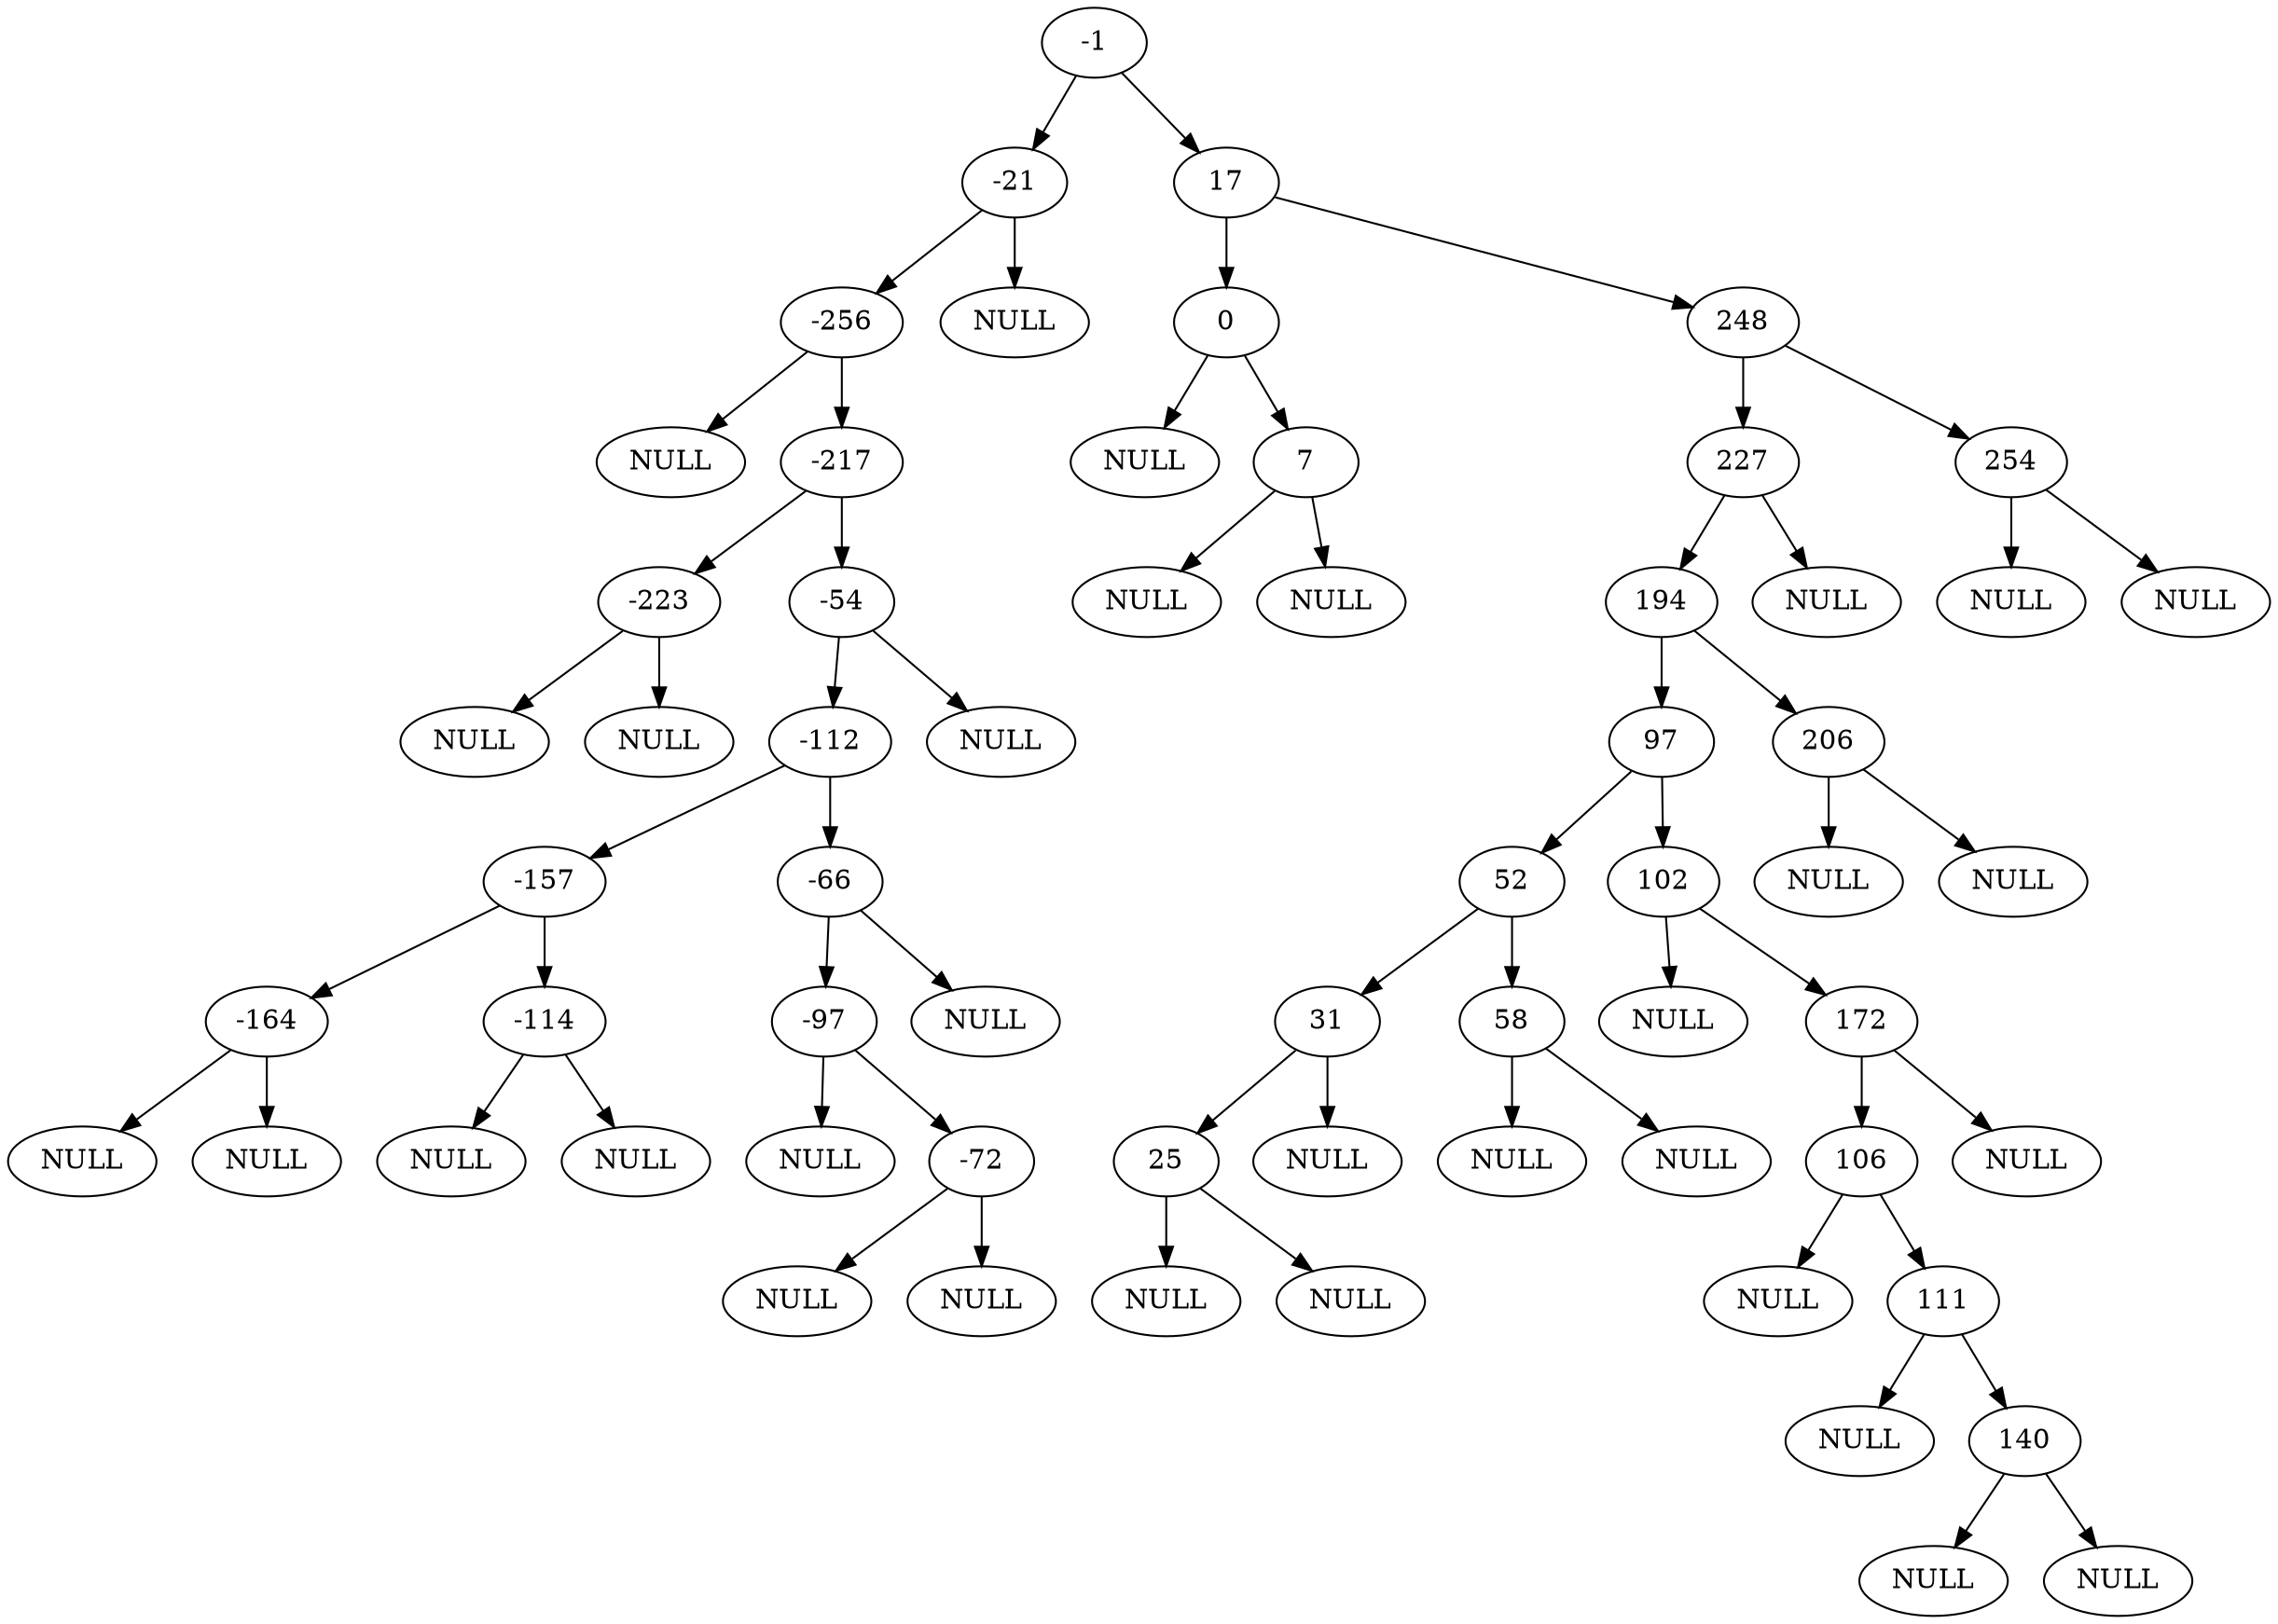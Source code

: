 digraph "Binary Search Tree" {
	-1 [label=-1]
	-21 [label=-21]
	-256 [label=-256]
	"-256-L" [label=NULL]
	-256 -> "-256-L"
	-217 [label=-217]
	-223 [label=-223]
	"-223-L" [label=NULL]
	-223 -> "-223-L"
	"-223-R" [label=NULL]
	-223 -> "-223-R"
	-217 -> -223
	-54 [label=-54]
	-112 [label=-112]
	-157 [label=-157]
	-164 [label=-164]
	"-164-L" [label=NULL]
	-164 -> "-164-L"
	"-164-R" [label=NULL]
	-164 -> "-164-R"
	-157 -> -164
	-114 [label=-114]
	"-114-L" [label=NULL]
	-114 -> "-114-L"
	"-114-R" [label=NULL]
	-114 -> "-114-R"
	-157 -> -114
	-112 -> -157
	-66 [label=-66]
	-97 [label=-97]
	"-97-L" [label=NULL]
	-97 -> "-97-L"
	-72 [label=-72]
	"-72-L" [label=NULL]
	-72 -> "-72-L"
	"-72-R" [label=NULL]
	-72 -> "-72-R"
	-97 -> -72
	-66 -> -97
	"-66-R" [label=NULL]
	-66 -> "-66-R"
	-112 -> -66
	-54 -> -112
	"-54-R" [label=NULL]
	-54 -> "-54-R"
	-217 -> -54
	-256 -> -217
	-21 -> -256
	"-21-R" [label=NULL]
	-21 -> "-21-R"
	-1 -> -21
	17 [label=17]
	0 [label=0]
	"0-L" [label=NULL]
	0 -> "0-L"
	7 [label=7]
	"7-L" [label=NULL]
	7 -> "7-L"
	"7-R" [label=NULL]
	7 -> "7-R"
	0 -> 7
	17 -> 0
	248 [label=248]
	227 [label=227]
	194 [label=194]
	97 [label=97]
	52 [label=52]
	31 [label=31]
	25 [label=25]
	"25-L" [label=NULL]
	25 -> "25-L"
	"25-R" [label=NULL]
	25 -> "25-R"
	31 -> 25
	"31-R" [label=NULL]
	31 -> "31-R"
	52 -> 31
	58 [label=58]
	"58-L" [label=NULL]
	58 -> "58-L"
	"58-R" [label=NULL]
	58 -> "58-R"
	52 -> 58
	97 -> 52
	102 [label=102]
	"102-L" [label=NULL]
	102 -> "102-L"
	172 [label=172]
	106 [label=106]
	"106-L" [label=NULL]
	106 -> "106-L"
	111 [label=111]
	"111-L" [label=NULL]
	111 -> "111-L"
	140 [label=140]
	"140-L" [label=NULL]
	140 -> "140-L"
	"140-R" [label=NULL]
	140 -> "140-R"
	111 -> 140
	106 -> 111
	172 -> 106
	"172-R" [label=NULL]
	172 -> "172-R"
	102 -> 172
	97 -> 102
	194 -> 97
	206 [label=206]
	"206-L" [label=NULL]
	206 -> "206-L"
	"206-R" [label=NULL]
	206 -> "206-R"
	194 -> 206
	227 -> 194
	"227-R" [label=NULL]
	227 -> "227-R"
	248 -> 227
	254 [label=254]
	"254-L" [label=NULL]
	254 -> "254-L"
	"254-R" [label=NULL]
	254 -> "254-R"
	248 -> 254
	17 -> 248
	-1 -> 17
}
